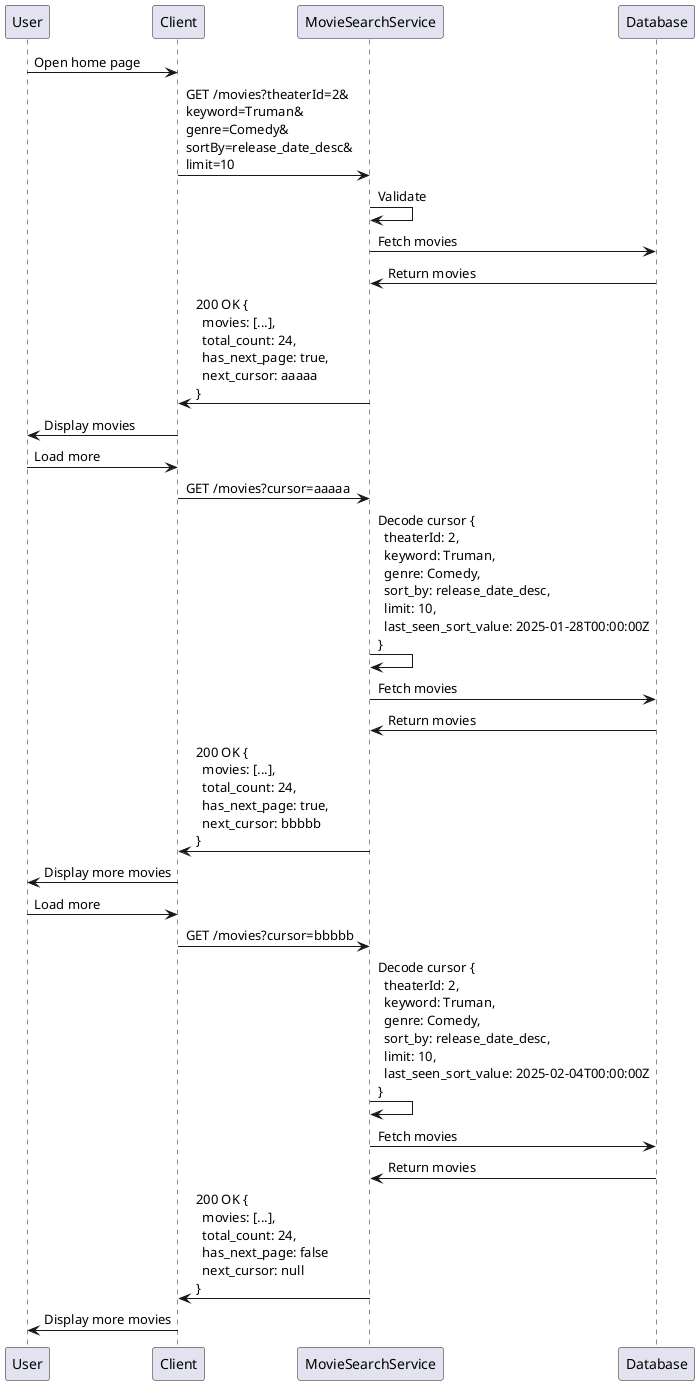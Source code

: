 @startuml search movie

User -> Client : Open home page
Client -> MovieSearchService : GET /movies?theaterId=2&\nkeyword=Truman&\ngenre=Comedy&\nsortBy=release_date_desc&\nlimit=10
MovieSearchService -> MovieSearchService : Validate
MovieSearchService -> Database : Fetch movies
Database -> MovieSearchService : Return movies
MovieSearchService -> Client : 200 OK {\n  movies: [...],\n  total_count: 24,\n  has_next_page: true,\n  next_cursor: aaaaa\n}
Client -> User : Display movies

User -> Client : Load more
Client -> MovieSearchService : GET /movies?cursor=aaaaa
MovieSearchService -> MovieSearchService : Decode cursor {\n  theaterId: 2,\n  keyword: Truman,\n  genre: Comedy,\n  sort_by: release_date_desc,\n  limit: 10,\n  last_seen_sort_value: 2025-01-28T00:00:00Z\n}
MovieSearchService -> Database : Fetch movies
Database -> MovieSearchService : Return movies
MovieSearchService -> Client : 200 OK {\n  movies: [...],\n  total_count: 24,\n  has_next_page: true,\n  next_cursor: bbbbb\n}
Client -> User : Display more movies

User -> Client : Load more
Client -> MovieSearchService : GET /movies?cursor=bbbbb
MovieSearchService -> MovieSearchService : Decode cursor {\n  theaterId: 2,\n  keyword: Truman,\n  genre: Comedy,\n  sort_by: release_date_desc,\n  limit: 10,\n  last_seen_sort_value: 2025-02-04T00:00:00Z\n}
MovieSearchService -> Database : Fetch movies
Database -> MovieSearchService : Return movies
MovieSearchService -> Client : 200 OK {\n  movies: [...],\n  total_count: 24,\n  has_next_page: false\n  next_cursor: null\n}
Client -> User : Display more movies

@enduml